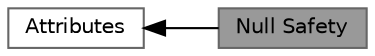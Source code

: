 digraph "Null Safety"
{
 // LATEX_PDF_SIZE
  bgcolor="transparent";
  edge [fontname=Helvetica,fontsize=10,labelfontname=Helvetica,labelfontsize=10];
  node [fontname=Helvetica,fontsize=10,shape=box,height=0.2,width=0.4];
  rankdir=LR;
  Node2 [id="Node000002",label="Attributes",height=0.2,width=0.4,color="grey40", fillcolor="white", style="filled",URL="$d4/d86/group__attributes.html",tooltip="macros used to provide useful attributes"];
  Node1 [id="Node000001",label="Null Safety",height=0.2,width=0.4,color="gray40", fillcolor="grey60", style="filled", fontcolor="black",tooltip=" "];
  Node2->Node1 [shape=plaintext, dir="back", style="solid"];
}
